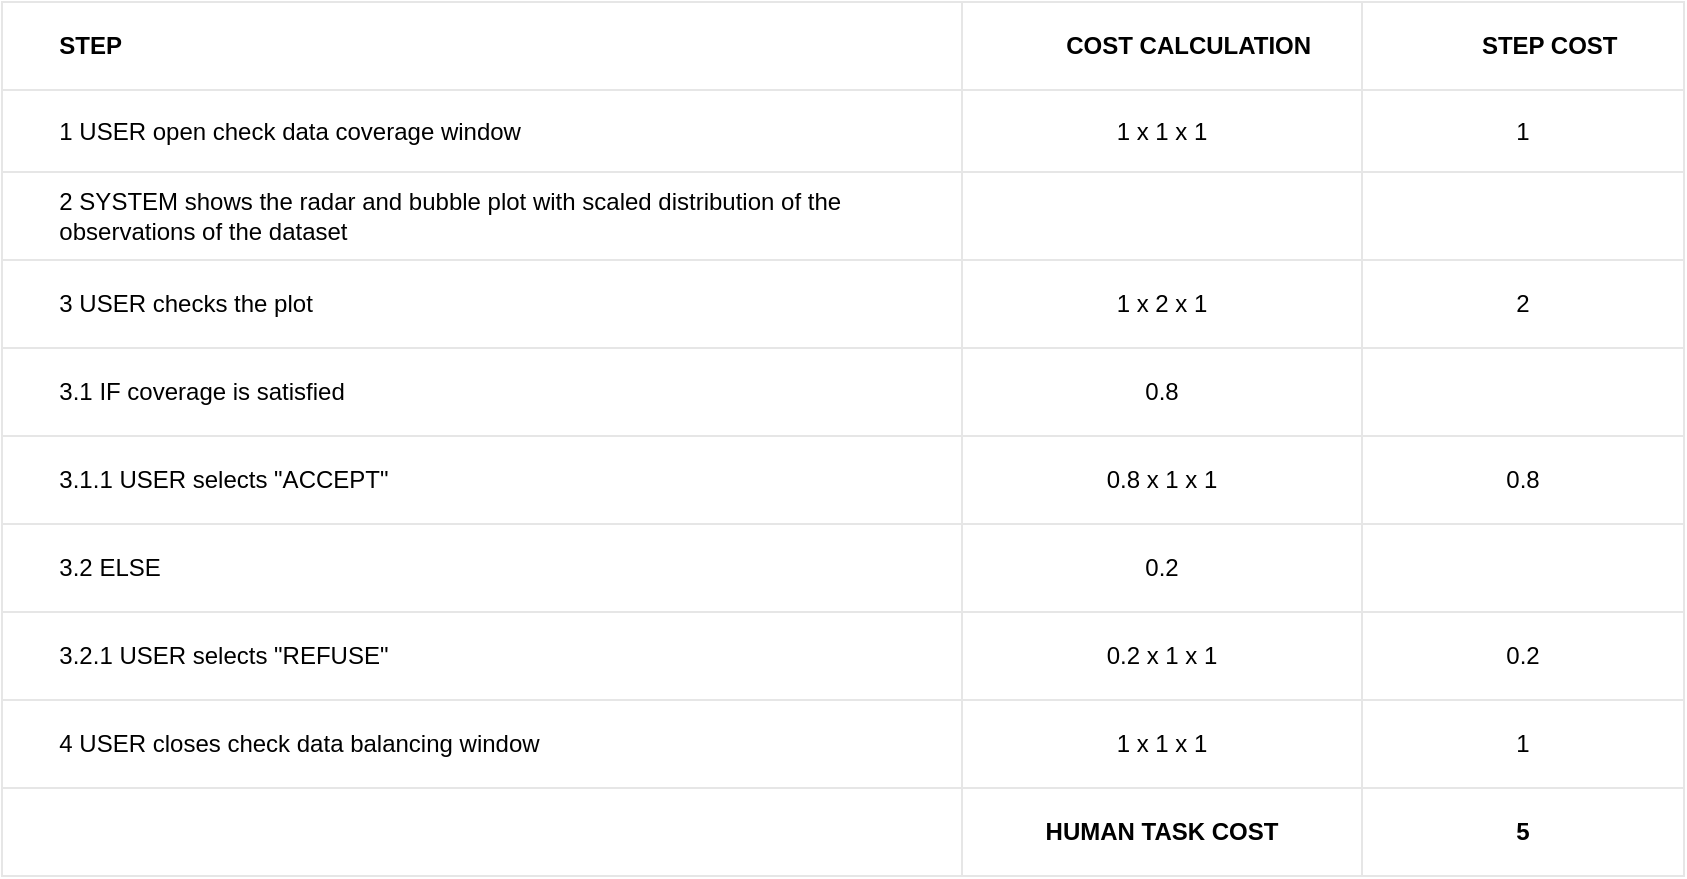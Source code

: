 <mxfile version="22.1.5" type="github">
  <diagram name="Pagina-1" id="kXx2UTYAI2pcR2kXlayg">
    <mxGraphModel dx="1904" dy="1689" grid="1" gridSize="10" guides="1" tooltips="1" connect="1" arrows="1" fold="1" page="1" pageScale="1" pageWidth="827" pageHeight="1169" math="0" shadow="0">
      <root>
        <mxCell id="0" />
        <mxCell id="1" parent="0" />
        <mxCell id="2i5CHcdiQAOYQLzf8pTI-1" value="" style="childLayout=tableLayout;recursiveResize=0;shadow=0;strokeColor=#E6E6E6;align=center;" vertex="1" parent="1">
          <mxGeometry x="-450" y="-40" width="841" height="437" as="geometry" />
        </mxCell>
        <mxCell id="2i5CHcdiQAOYQLzf8pTI-2" value="" style="shape=tableRow;horizontal=0;startSize=0;swimlaneHead=0;swimlaneBody=0;top=0;left=0;bottom=0;right=0;dropTarget=0;collapsible=0;recursiveResize=0;expand=0;fontStyle=0;fillColor=none;strokeColor=inherit;align=center;" vertex="1" parent="2i5CHcdiQAOYQLzf8pTI-1">
          <mxGeometry width="841" height="44" as="geometry" />
        </mxCell>
        <mxCell id="2i5CHcdiQAOYQLzf8pTI-3" value="&lt;span style=&quot;white-space: pre;&quot;&gt;&#x9;&lt;/span&gt;STEP" style="connectable=0;recursiveResize=0;strokeColor=inherit;fillColor=none;align=left;whiteSpace=wrap;html=1;fontStyle=1;labelPosition=center;verticalLabelPosition=middle;verticalAlign=middle;" vertex="1" parent="2i5CHcdiQAOYQLzf8pTI-2">
          <mxGeometry width="480" height="44" as="geometry">
            <mxRectangle width="480" height="44" as="alternateBounds" />
          </mxGeometry>
        </mxCell>
        <mxCell id="2i5CHcdiQAOYQLzf8pTI-4" value="&lt;span style=&quot;white-space: pre;&quot;&gt;&#x9;&lt;/span&gt;COST CALCULATION" style="connectable=0;recursiveResize=0;strokeColor=inherit;fillColor=none;align=center;whiteSpace=wrap;html=1;fontStyle=1" vertex="1" parent="2i5CHcdiQAOYQLzf8pTI-2">
          <mxGeometry x="480" width="200" height="44" as="geometry">
            <mxRectangle width="200" height="44" as="alternateBounds" />
          </mxGeometry>
        </mxCell>
        <mxCell id="2i5CHcdiQAOYQLzf8pTI-5" value="&lt;span style=&quot;white-space: pre;&quot;&gt;&#x9;&lt;/span&gt;STEP COST" style="connectable=0;recursiveResize=0;strokeColor=inherit;fillColor=none;align=center;whiteSpace=wrap;html=1;fontStyle=1" vertex="1" parent="2i5CHcdiQAOYQLzf8pTI-2">
          <mxGeometry x="680" width="161" height="44" as="geometry">
            <mxRectangle width="161" height="44" as="alternateBounds" />
          </mxGeometry>
        </mxCell>
        <mxCell id="2i5CHcdiQAOYQLzf8pTI-6" style="shape=tableRow;horizontal=0;startSize=0;swimlaneHead=0;swimlaneBody=0;top=0;left=0;bottom=0;right=0;dropTarget=0;collapsible=0;recursiveResize=0;expand=0;fontStyle=0;fillColor=none;strokeColor=inherit;align=center;" vertex="1" parent="2i5CHcdiQAOYQLzf8pTI-1">
          <mxGeometry y="44" width="841" height="41" as="geometry" />
        </mxCell>
        <mxCell id="2i5CHcdiQAOYQLzf8pTI-7" value="&lt;span style=&quot;white-space: pre;&quot;&gt;&#x9;&lt;/span&gt;1 USER open check data coverage window&amp;nbsp;" style="connectable=0;recursiveResize=0;strokeColor=inherit;fillColor=none;align=left;whiteSpace=wrap;html=1;labelPosition=center;verticalLabelPosition=middle;verticalAlign=middle;" vertex="1" parent="2i5CHcdiQAOYQLzf8pTI-6">
          <mxGeometry width="480" height="41" as="geometry">
            <mxRectangle width="480" height="41" as="alternateBounds" />
          </mxGeometry>
        </mxCell>
        <mxCell id="2i5CHcdiQAOYQLzf8pTI-8" value="1 x 1 x 1" style="connectable=0;recursiveResize=0;strokeColor=inherit;fillColor=none;align=center;whiteSpace=wrap;html=1;" vertex="1" parent="2i5CHcdiQAOYQLzf8pTI-6">
          <mxGeometry x="480" width="200" height="41" as="geometry">
            <mxRectangle width="200" height="41" as="alternateBounds" />
          </mxGeometry>
        </mxCell>
        <mxCell id="2i5CHcdiQAOYQLzf8pTI-9" value="1" style="connectable=0;recursiveResize=0;strokeColor=inherit;fillColor=none;align=center;whiteSpace=wrap;html=1;" vertex="1" parent="2i5CHcdiQAOYQLzf8pTI-6">
          <mxGeometry x="680" width="161" height="41" as="geometry">
            <mxRectangle width="161" height="41" as="alternateBounds" />
          </mxGeometry>
        </mxCell>
        <mxCell id="2i5CHcdiQAOYQLzf8pTI-10" style="shape=tableRow;horizontal=0;startSize=0;swimlaneHead=0;swimlaneBody=0;top=0;left=0;bottom=0;right=0;dropTarget=0;collapsible=0;recursiveResize=0;expand=0;fontStyle=0;fillColor=none;strokeColor=inherit;align=center;" vertex="1" parent="2i5CHcdiQAOYQLzf8pTI-1">
          <mxGeometry y="85" width="841" height="44" as="geometry" />
        </mxCell>
        <mxCell id="2i5CHcdiQAOYQLzf8pTI-11" value="&lt;span style=&quot;white-space: pre;&quot;&gt;&#x9;&lt;/span&gt;2&amp;nbsp;SYSTEM shows the radar and bubble plot with scaled distribution of the &lt;span style=&quot;white-space: pre;&quot;&gt;&#x9;&lt;/span&gt;observations of the dataset&amp;nbsp;" style="connectable=0;recursiveResize=0;strokeColor=inherit;fillColor=none;align=left;whiteSpace=wrap;html=1;labelPosition=center;verticalLabelPosition=middle;verticalAlign=middle;" vertex="1" parent="2i5CHcdiQAOYQLzf8pTI-10">
          <mxGeometry width="480" height="44" as="geometry">
            <mxRectangle width="480" height="44" as="alternateBounds" />
          </mxGeometry>
        </mxCell>
        <mxCell id="2i5CHcdiQAOYQLzf8pTI-12" value="" style="connectable=0;recursiveResize=0;strokeColor=inherit;fillColor=none;align=center;whiteSpace=wrap;html=1;" vertex="1" parent="2i5CHcdiQAOYQLzf8pTI-10">
          <mxGeometry x="480" width="200" height="44" as="geometry">
            <mxRectangle width="200" height="44" as="alternateBounds" />
          </mxGeometry>
        </mxCell>
        <mxCell id="2i5CHcdiQAOYQLzf8pTI-13" value="" style="connectable=0;recursiveResize=0;strokeColor=inherit;fillColor=none;align=center;whiteSpace=wrap;html=1;" vertex="1" parent="2i5CHcdiQAOYQLzf8pTI-10">
          <mxGeometry x="680" width="161" height="44" as="geometry">
            <mxRectangle width="161" height="44" as="alternateBounds" />
          </mxGeometry>
        </mxCell>
        <mxCell id="2i5CHcdiQAOYQLzf8pTI-14" style="shape=tableRow;horizontal=0;startSize=0;swimlaneHead=0;swimlaneBody=0;top=0;left=0;bottom=0;right=0;dropTarget=0;collapsible=0;recursiveResize=0;expand=0;fontStyle=0;fillColor=none;strokeColor=inherit;align=center;" vertex="1" parent="2i5CHcdiQAOYQLzf8pTI-1">
          <mxGeometry y="129" width="841" height="44" as="geometry" />
        </mxCell>
        <mxCell id="2i5CHcdiQAOYQLzf8pTI-15" value="&lt;span style=&quot;white-space: pre;&quot;&gt;&#x9;&lt;/span&gt;3&amp;nbsp;USER checks the plot" style="connectable=0;recursiveResize=0;strokeColor=inherit;fillColor=none;align=left;whiteSpace=wrap;html=1;labelPosition=center;verticalLabelPosition=middle;verticalAlign=middle;" vertex="1" parent="2i5CHcdiQAOYQLzf8pTI-14">
          <mxGeometry width="480" height="44" as="geometry">
            <mxRectangle width="480" height="44" as="alternateBounds" />
          </mxGeometry>
        </mxCell>
        <mxCell id="2i5CHcdiQAOYQLzf8pTI-16" value="1 x 2 x 1" style="connectable=0;recursiveResize=0;strokeColor=inherit;fillColor=none;align=center;whiteSpace=wrap;html=1;" vertex="1" parent="2i5CHcdiQAOYQLzf8pTI-14">
          <mxGeometry x="480" width="200" height="44" as="geometry">
            <mxRectangle width="200" height="44" as="alternateBounds" />
          </mxGeometry>
        </mxCell>
        <mxCell id="2i5CHcdiQAOYQLzf8pTI-17" value="2" style="connectable=0;recursiveResize=0;strokeColor=inherit;fillColor=none;align=center;whiteSpace=wrap;html=1;" vertex="1" parent="2i5CHcdiQAOYQLzf8pTI-14">
          <mxGeometry x="680" width="161" height="44" as="geometry">
            <mxRectangle width="161" height="44" as="alternateBounds" />
          </mxGeometry>
        </mxCell>
        <mxCell id="2i5CHcdiQAOYQLzf8pTI-18" style="shape=tableRow;horizontal=0;startSize=0;swimlaneHead=0;swimlaneBody=0;top=0;left=0;bottom=0;right=0;dropTarget=0;collapsible=0;recursiveResize=0;expand=0;fontStyle=0;fillColor=none;strokeColor=inherit;align=center;" vertex="1" parent="2i5CHcdiQAOYQLzf8pTI-1">
          <mxGeometry y="173" width="841" height="44" as="geometry" />
        </mxCell>
        <mxCell id="2i5CHcdiQAOYQLzf8pTI-19" value="&lt;span style=&quot;white-space: pre;&quot;&gt;&#x9;&lt;/span&gt;3.1&amp;nbsp;IF coverage is satisfied" style="connectable=0;recursiveResize=0;strokeColor=inherit;fillColor=none;align=left;whiteSpace=wrap;html=1;labelPosition=center;verticalLabelPosition=middle;verticalAlign=middle;" vertex="1" parent="2i5CHcdiQAOYQLzf8pTI-18">
          <mxGeometry width="480" height="44" as="geometry">
            <mxRectangle width="480" height="44" as="alternateBounds" />
          </mxGeometry>
        </mxCell>
        <mxCell id="2i5CHcdiQAOYQLzf8pTI-20" value="0.8" style="connectable=0;recursiveResize=0;strokeColor=inherit;fillColor=none;align=center;whiteSpace=wrap;html=1;" vertex="1" parent="2i5CHcdiQAOYQLzf8pTI-18">
          <mxGeometry x="480" width="200" height="44" as="geometry">
            <mxRectangle width="200" height="44" as="alternateBounds" />
          </mxGeometry>
        </mxCell>
        <mxCell id="2i5CHcdiQAOYQLzf8pTI-21" value="" style="connectable=0;recursiveResize=0;strokeColor=inherit;fillColor=none;align=center;whiteSpace=wrap;html=1;" vertex="1" parent="2i5CHcdiQAOYQLzf8pTI-18">
          <mxGeometry x="680" width="161" height="44" as="geometry">
            <mxRectangle width="161" height="44" as="alternateBounds" />
          </mxGeometry>
        </mxCell>
        <mxCell id="2i5CHcdiQAOYQLzf8pTI-22" style="shape=tableRow;horizontal=0;startSize=0;swimlaneHead=0;swimlaneBody=0;top=0;left=0;bottom=0;right=0;dropTarget=0;collapsible=0;recursiveResize=0;expand=0;fontStyle=0;fillColor=none;strokeColor=inherit;align=center;" vertex="1" parent="2i5CHcdiQAOYQLzf8pTI-1">
          <mxGeometry y="217" width="841" height="44" as="geometry" />
        </mxCell>
        <mxCell id="2i5CHcdiQAOYQLzf8pTI-23" value="&lt;span style=&quot;white-space: pre;&quot;&gt;&#x9;&lt;/span&gt;3.1.1 USER selects &quot;ACCEPT&quot;" style="connectable=0;recursiveResize=0;strokeColor=inherit;fillColor=none;align=left;whiteSpace=wrap;html=1;labelPosition=center;verticalLabelPosition=middle;verticalAlign=middle;" vertex="1" parent="2i5CHcdiQAOYQLzf8pTI-22">
          <mxGeometry width="480" height="44" as="geometry">
            <mxRectangle width="480" height="44" as="alternateBounds" />
          </mxGeometry>
        </mxCell>
        <mxCell id="2i5CHcdiQAOYQLzf8pTI-24" value="0.8 x 1 x 1" style="connectable=0;recursiveResize=0;strokeColor=inherit;fillColor=none;align=center;whiteSpace=wrap;html=1;" vertex="1" parent="2i5CHcdiQAOYQLzf8pTI-22">
          <mxGeometry x="480" width="200" height="44" as="geometry">
            <mxRectangle width="200" height="44" as="alternateBounds" />
          </mxGeometry>
        </mxCell>
        <mxCell id="2i5CHcdiQAOYQLzf8pTI-25" value="0.8" style="connectable=0;recursiveResize=0;strokeColor=inherit;fillColor=none;align=center;whiteSpace=wrap;html=1;" vertex="1" parent="2i5CHcdiQAOYQLzf8pTI-22">
          <mxGeometry x="680" width="161" height="44" as="geometry">
            <mxRectangle width="161" height="44" as="alternateBounds" />
          </mxGeometry>
        </mxCell>
        <mxCell id="2i5CHcdiQAOYQLzf8pTI-26" style="shape=tableRow;horizontal=0;startSize=0;swimlaneHead=0;swimlaneBody=0;top=0;left=0;bottom=0;right=0;dropTarget=0;collapsible=0;recursiveResize=0;expand=0;fontStyle=0;fillColor=none;strokeColor=inherit;align=center;" vertex="1" parent="2i5CHcdiQAOYQLzf8pTI-1">
          <mxGeometry y="261" width="841" height="44" as="geometry" />
        </mxCell>
        <mxCell id="2i5CHcdiQAOYQLzf8pTI-27" value="&lt;span style=&quot;white-space: pre;&quot;&gt;&#x9;&lt;/span&gt;3.2 ELSE" style="connectable=0;recursiveResize=0;strokeColor=inherit;fillColor=none;align=left;whiteSpace=wrap;html=1;labelPosition=center;verticalLabelPosition=middle;verticalAlign=middle;" vertex="1" parent="2i5CHcdiQAOYQLzf8pTI-26">
          <mxGeometry width="480" height="44" as="geometry">
            <mxRectangle width="480" height="44" as="alternateBounds" />
          </mxGeometry>
        </mxCell>
        <mxCell id="2i5CHcdiQAOYQLzf8pTI-28" value="0.2" style="connectable=0;recursiveResize=0;strokeColor=inherit;fillColor=none;align=center;whiteSpace=wrap;html=1;" vertex="1" parent="2i5CHcdiQAOYQLzf8pTI-26">
          <mxGeometry x="480" width="200" height="44" as="geometry">
            <mxRectangle width="200" height="44" as="alternateBounds" />
          </mxGeometry>
        </mxCell>
        <mxCell id="2i5CHcdiQAOYQLzf8pTI-29" value="" style="connectable=0;recursiveResize=0;strokeColor=inherit;fillColor=none;align=center;whiteSpace=wrap;html=1;" vertex="1" parent="2i5CHcdiQAOYQLzf8pTI-26">
          <mxGeometry x="680" width="161" height="44" as="geometry">
            <mxRectangle width="161" height="44" as="alternateBounds" />
          </mxGeometry>
        </mxCell>
        <mxCell id="2i5CHcdiQAOYQLzf8pTI-30" style="shape=tableRow;horizontal=0;startSize=0;swimlaneHead=0;swimlaneBody=0;top=0;left=0;bottom=0;right=0;dropTarget=0;collapsible=0;recursiveResize=0;expand=0;fontStyle=0;fillColor=none;strokeColor=inherit;align=center;" vertex="1" parent="2i5CHcdiQAOYQLzf8pTI-1">
          <mxGeometry y="305" width="841" height="44" as="geometry" />
        </mxCell>
        <mxCell id="2i5CHcdiQAOYQLzf8pTI-31" value="&#x9;&lt;span style=&quot;white-space: pre;&quot;&gt;&#x9;&lt;/span&gt;3.2.1 USER selects &quot;REFUSE&quot;" style="connectable=0;recursiveResize=0;strokeColor=inherit;fillColor=none;align=left;whiteSpace=wrap;html=1;labelPosition=center;verticalLabelPosition=middle;verticalAlign=middle;" vertex="1" parent="2i5CHcdiQAOYQLzf8pTI-30">
          <mxGeometry width="480" height="44" as="geometry">
            <mxRectangle width="480" height="44" as="alternateBounds" />
          </mxGeometry>
        </mxCell>
        <mxCell id="2i5CHcdiQAOYQLzf8pTI-32" value="&lt;span style=&quot;&quot;&gt;&lt;span style=&quot;white-space: pre;&quot;&gt;0.2&lt;/span&gt;&lt;/span&gt;&amp;nbsp;x 1 x 1" style="connectable=0;recursiveResize=0;strokeColor=inherit;fillColor=none;align=center;whiteSpace=wrap;html=1;" vertex="1" parent="2i5CHcdiQAOYQLzf8pTI-30">
          <mxGeometry x="480" width="200" height="44" as="geometry">
            <mxRectangle width="200" height="44" as="alternateBounds" />
          </mxGeometry>
        </mxCell>
        <mxCell id="2i5CHcdiQAOYQLzf8pTI-33" value="0.2" style="connectable=0;recursiveResize=0;strokeColor=inherit;fillColor=none;align=center;whiteSpace=wrap;html=1;" vertex="1" parent="2i5CHcdiQAOYQLzf8pTI-30">
          <mxGeometry x="680" width="161" height="44" as="geometry">
            <mxRectangle width="161" height="44" as="alternateBounds" />
          </mxGeometry>
        </mxCell>
        <mxCell id="2i5CHcdiQAOYQLzf8pTI-34" style="shape=tableRow;horizontal=0;startSize=0;swimlaneHead=0;swimlaneBody=0;top=0;left=0;bottom=0;right=0;dropTarget=0;collapsible=0;recursiveResize=0;expand=0;fontStyle=0;fillColor=none;strokeColor=inherit;align=center;" vertex="1" parent="2i5CHcdiQAOYQLzf8pTI-1">
          <mxGeometry y="349" width="841" height="44" as="geometry" />
        </mxCell>
        <mxCell id="2i5CHcdiQAOYQLzf8pTI-35" value="&lt;span style=&quot;white-space: pre;&quot;&gt;&#x9;&lt;/span&gt;4&amp;nbsp;USER closes check data balancing&amp;nbsp;window&amp;nbsp;" style="connectable=0;recursiveResize=0;strokeColor=inherit;fillColor=none;align=left;whiteSpace=wrap;html=1;labelPosition=center;verticalLabelPosition=middle;verticalAlign=middle;" vertex="1" parent="2i5CHcdiQAOYQLzf8pTI-34">
          <mxGeometry width="480" height="44" as="geometry">
            <mxRectangle width="480" height="44" as="alternateBounds" />
          </mxGeometry>
        </mxCell>
        <mxCell id="2i5CHcdiQAOYQLzf8pTI-36" value="1 x 1 x 1" style="connectable=0;recursiveResize=0;strokeColor=inherit;fillColor=none;align=center;whiteSpace=wrap;html=1;" vertex="1" parent="2i5CHcdiQAOYQLzf8pTI-34">
          <mxGeometry x="480" width="200" height="44" as="geometry">
            <mxRectangle width="200" height="44" as="alternateBounds" />
          </mxGeometry>
        </mxCell>
        <mxCell id="2i5CHcdiQAOYQLzf8pTI-37" value="1" style="connectable=0;recursiveResize=0;strokeColor=inherit;fillColor=none;align=center;whiteSpace=wrap;html=1;" vertex="1" parent="2i5CHcdiQAOYQLzf8pTI-34">
          <mxGeometry x="680" width="161" height="44" as="geometry">
            <mxRectangle width="161" height="44" as="alternateBounds" />
          </mxGeometry>
        </mxCell>
        <mxCell id="2i5CHcdiQAOYQLzf8pTI-38" style="shape=tableRow;horizontal=0;startSize=0;swimlaneHead=0;swimlaneBody=0;top=0;left=0;bottom=0;right=0;dropTarget=0;collapsible=0;recursiveResize=0;expand=0;fontStyle=0;fillColor=none;strokeColor=inherit;align=center;" vertex="1" parent="2i5CHcdiQAOYQLzf8pTI-1">
          <mxGeometry y="393" width="841" height="44" as="geometry" />
        </mxCell>
        <mxCell id="2i5CHcdiQAOYQLzf8pTI-39" style="connectable=0;recursiveResize=0;strokeColor=inherit;fillColor=none;align=left;whiteSpace=wrap;html=1;labelPosition=center;verticalLabelPosition=middle;verticalAlign=middle;" vertex="1" parent="2i5CHcdiQAOYQLzf8pTI-38">
          <mxGeometry width="480" height="44" as="geometry">
            <mxRectangle width="480" height="44" as="alternateBounds" />
          </mxGeometry>
        </mxCell>
        <mxCell id="2i5CHcdiQAOYQLzf8pTI-40" value="&lt;span style=&quot;font-weight: 700;&quot;&gt;HUMAN TASK COST&lt;/span&gt;" style="connectable=0;recursiveResize=0;strokeColor=inherit;fillColor=none;align=center;whiteSpace=wrap;html=1;" vertex="1" parent="2i5CHcdiQAOYQLzf8pTI-38">
          <mxGeometry x="480" width="200" height="44" as="geometry">
            <mxRectangle width="200" height="44" as="alternateBounds" />
          </mxGeometry>
        </mxCell>
        <mxCell id="2i5CHcdiQAOYQLzf8pTI-41" value="5" style="connectable=0;recursiveResize=0;strokeColor=inherit;fillColor=none;align=center;whiteSpace=wrap;html=1;fontStyle=1" vertex="1" parent="2i5CHcdiQAOYQLzf8pTI-38">
          <mxGeometry x="680" width="161" height="44" as="geometry">
            <mxRectangle width="161" height="44" as="alternateBounds" />
          </mxGeometry>
        </mxCell>
      </root>
    </mxGraphModel>
  </diagram>
</mxfile>
